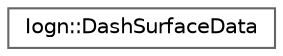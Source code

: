 digraph "Graphical Class Hierarchy"
{
 // INTERACTIVE_SVG=YES
 // LATEX_PDF_SIZE
  bgcolor="transparent";
  edge [fontname=Helvetica,fontsize=10,labelfontname=Helvetica,labelfontsize=10];
  node [fontname=Helvetica,fontsize=10,shape=box,height=0.2,width=0.4];
  rankdir="LR";
  Node0 [id="Node000000",label="Iogn::DashSurfaceData",height=0.2,width=0.4,color="grey40", fillcolor="white", style="filled",URL="$structIogn_1_1DashSurfaceData.html",tooltip=" "];
}
